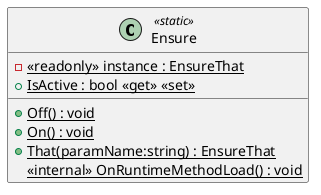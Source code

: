 @startuml
class Ensure <<static>> {
    - {static} <<readonly>> instance : EnsureThat
    + {static} IsActive : bool <<get>> <<set>>
    + {static} Off() : void
    + {static} On() : void
    + {static} That(paramName:string) : EnsureThat
    <<internal>> {static} OnRuntimeMethodLoad() : void
}
@enduml
